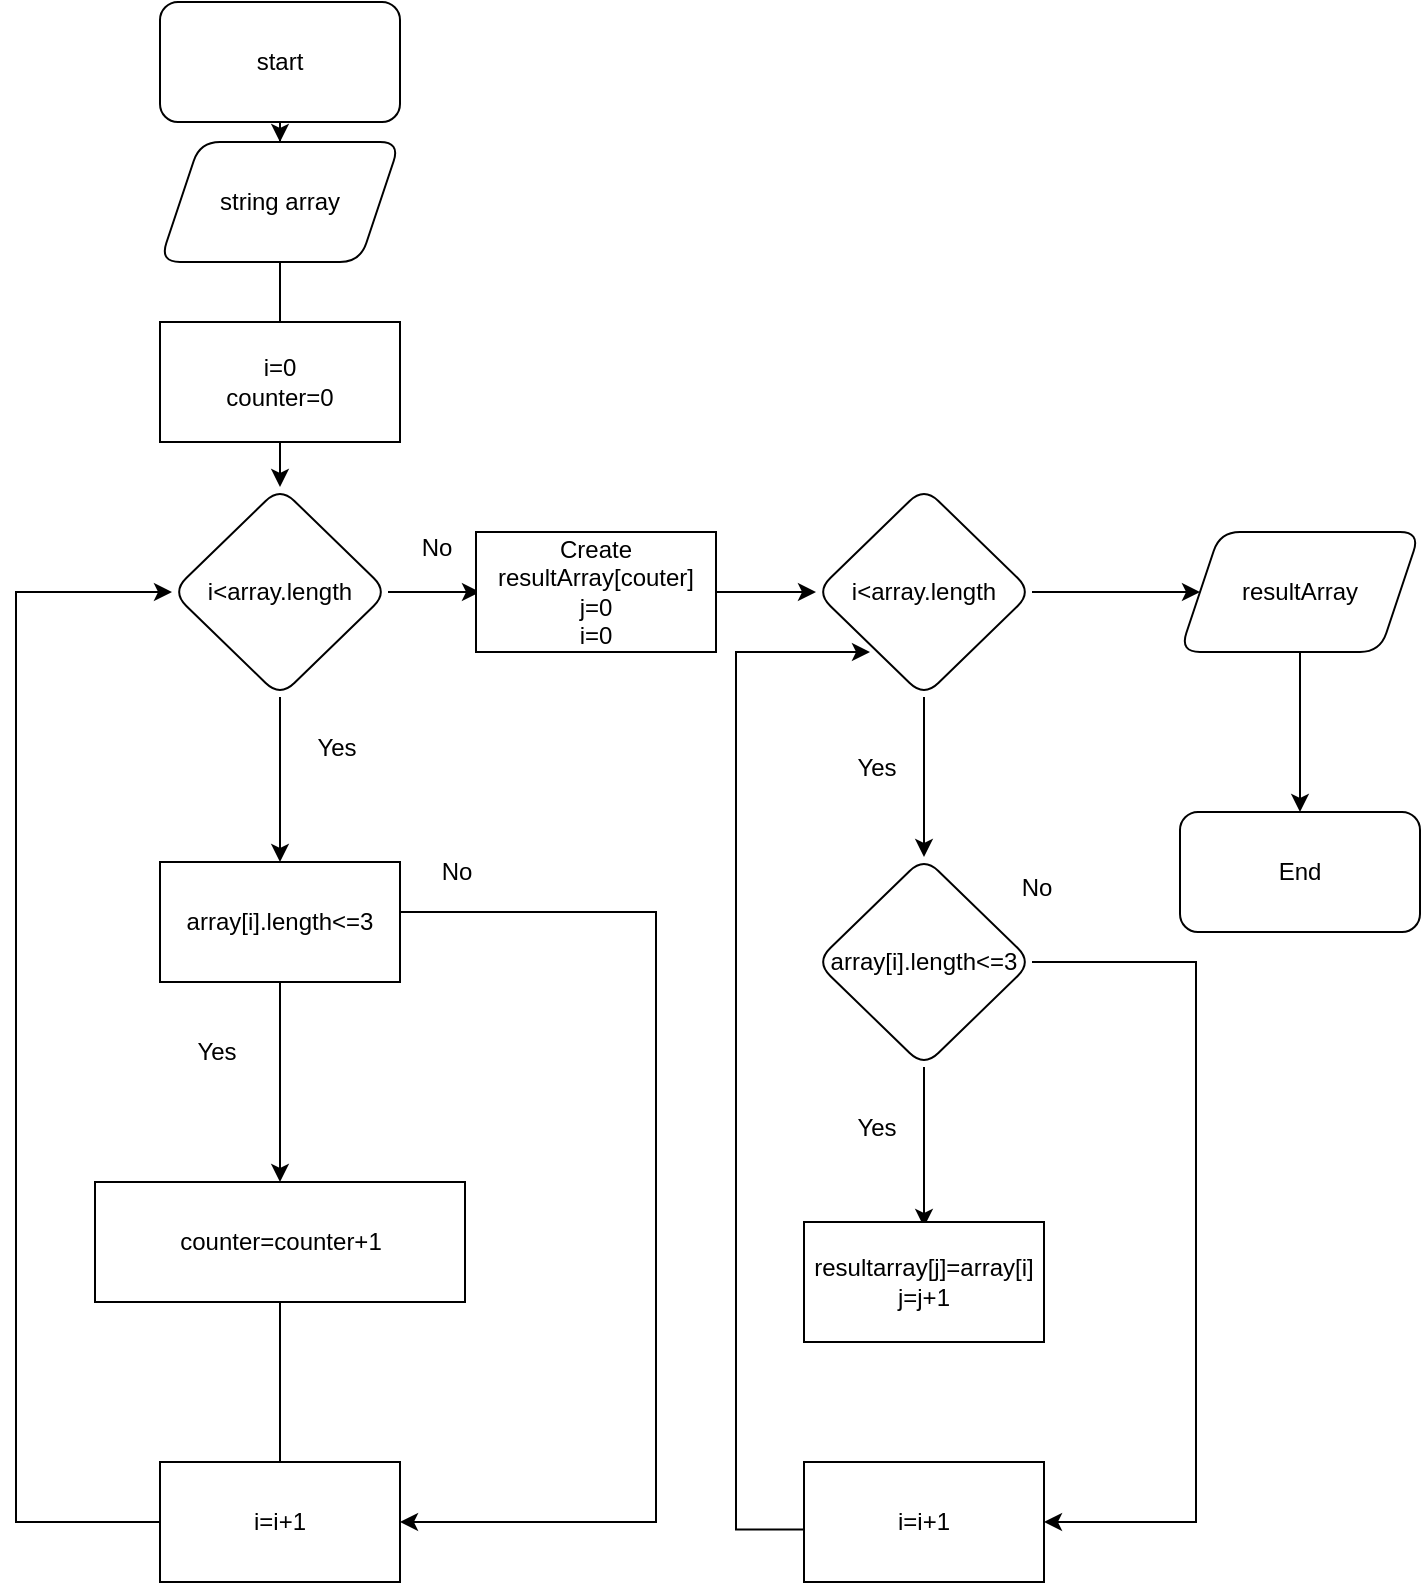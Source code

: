 <mxfile version="24.0.7" type="device">
  <diagram name="Страница — 1" id="crG8iguyDtiMBC2zopK3">
    <mxGraphModel dx="792" dy="1192" grid="1" gridSize="10" guides="1" tooltips="1" connect="1" arrows="1" fold="1" page="1" pageScale="1" pageWidth="827" pageHeight="1169" math="0" shadow="0">
      <root>
        <mxCell id="0" />
        <mxCell id="1" parent="0" />
        <mxCell id="4Wynki-R0ndvqOsv46pi-3" value="" style="edgeStyle=orthogonalEdgeStyle;rounded=0;orthogonalLoop=1;jettySize=auto;html=1;" parent="1" source="4Wynki-R0ndvqOsv46pi-1" target="4Wynki-R0ndvqOsv46pi-2" edge="1">
          <mxGeometry relative="1" as="geometry" />
        </mxCell>
        <mxCell id="4Wynki-R0ndvqOsv46pi-1" value="start" style="rounded=1;whiteSpace=wrap;html=1;" parent="1" vertex="1">
          <mxGeometry x="252" y="50" width="120" height="60" as="geometry" />
        </mxCell>
        <mxCell id="4Wynki-R0ndvqOsv46pi-5" value="" style="edgeStyle=orthogonalEdgeStyle;rounded=0;orthogonalLoop=1;jettySize=auto;html=1;" parent="1" source="4Wynki-R0ndvqOsv46pi-2" target="4Wynki-R0ndvqOsv46pi-4" edge="1">
          <mxGeometry relative="1" as="geometry" />
        </mxCell>
        <mxCell id="4Wynki-R0ndvqOsv46pi-2" value="string array" style="shape=parallelogram;perimeter=parallelogramPerimeter;whiteSpace=wrap;html=1;fixedSize=1;rounded=1;" parent="1" vertex="1">
          <mxGeometry x="252" y="120" width="120" height="60" as="geometry" />
        </mxCell>
        <mxCell id="4Wynki-R0ndvqOsv46pi-7" value="" style="edgeStyle=orthogonalEdgeStyle;rounded=0;orthogonalLoop=1;jettySize=auto;html=1;" parent="1" source="4Wynki-R0ndvqOsv46pi-4" edge="1">
          <mxGeometry relative="1" as="geometry">
            <mxPoint x="412" y="345" as="targetPoint" />
          </mxGeometry>
        </mxCell>
        <mxCell id="4Wynki-R0ndvqOsv46pi-11" value="" style="edgeStyle=orthogonalEdgeStyle;rounded=0;orthogonalLoop=1;jettySize=auto;html=1;" parent="1" source="4Wynki-R0ndvqOsv46pi-4" target="4Wynki-R0ndvqOsv46pi-24" edge="1">
          <mxGeometry relative="1" as="geometry">
            <mxPoint x="312" y="475" as="targetPoint" />
          </mxGeometry>
        </mxCell>
        <mxCell id="4Wynki-R0ndvqOsv46pi-4" value="i&amp;lt;array.length" style="rhombus;whiteSpace=wrap;html=1;rounded=1;" parent="1" vertex="1">
          <mxGeometry x="258" y="292.5" width="108" height="105" as="geometry" />
        </mxCell>
        <mxCell id="4Wynki-R0ndvqOsv46pi-55" style="edgeStyle=orthogonalEdgeStyle;rounded=0;orthogonalLoop=1;jettySize=auto;html=1;entryX=1;entryY=0.5;entryDx=0;entryDy=0;" parent="1" target="kroDBl-xlzWbaWM1DGA_-5" edge="1">
          <mxGeometry relative="1" as="geometry">
            <mxPoint x="372" y="505" as="sourcePoint" />
            <mxPoint x="494" y="690" as="targetPoint" />
            <Array as="points">
              <mxPoint x="500" y="505" />
              <mxPoint x="500" y="810" />
            </Array>
          </mxGeometry>
        </mxCell>
        <mxCell id="4Wynki-R0ndvqOsv46pi-23" style="edgeStyle=orthogonalEdgeStyle;rounded=0;orthogonalLoop=1;jettySize=auto;html=1;entryX=0;entryY=0.5;entryDx=0;entryDy=0;" parent="1" source="4Wynki-R0ndvqOsv46pi-16" target="4Wynki-R0ndvqOsv46pi-4" edge="1">
          <mxGeometry relative="1" as="geometry">
            <Array as="points">
              <mxPoint x="312" y="810" />
              <mxPoint x="180" y="810" />
              <mxPoint x="180" y="345" />
            </Array>
          </mxGeometry>
        </mxCell>
        <mxCell id="4Wynki-R0ndvqOsv46pi-16" value="counter=counter+1" style="whiteSpace=wrap;html=1;rounded=0;" parent="1" vertex="1">
          <mxGeometry x="219.5" y="640" width="185" height="60" as="geometry" />
        </mxCell>
        <mxCell id="4Wynki-R0ndvqOsv46pi-38" style="edgeStyle=orthogonalEdgeStyle;rounded=0;orthogonalLoop=1;jettySize=auto;html=1;" parent="1" source="4Wynki-R0ndvqOsv46pi-24" target="4Wynki-R0ndvqOsv46pi-16" edge="1">
          <mxGeometry relative="1" as="geometry" />
        </mxCell>
        <mxCell id="4Wynki-R0ndvqOsv46pi-24" value="array[i].length&amp;lt;=3" style="whiteSpace=wrap;html=1;rounded=0;" parent="1" vertex="1">
          <mxGeometry x="252" y="480" width="120" height="60" as="geometry" />
        </mxCell>
        <mxCell id="4Wynki-R0ndvqOsv46pi-35" value="No" style="text;html=1;align=center;verticalAlign=middle;resizable=0;points=[];autosize=1;strokeColor=none;fillColor=none;" parent="1" vertex="1">
          <mxGeometry x="380" y="470" width="40" height="30" as="geometry" />
        </mxCell>
        <mxCell id="4Wynki-R0ndvqOsv46pi-52" value="Yes" style="text;html=1;align=center;verticalAlign=middle;resizable=0;points=[];autosize=1;strokeColor=none;fillColor=none;" parent="1" vertex="1">
          <mxGeometry x="260" y="560" width="40" height="30" as="geometry" />
        </mxCell>
        <mxCell id="kroDBl-xlzWbaWM1DGA_-2" value="i=0&lt;div&gt;counter=0&lt;/div&gt;" style="rounded=0;whiteSpace=wrap;html=1;" vertex="1" parent="1">
          <mxGeometry x="252" y="210" width="120" height="60" as="geometry" />
        </mxCell>
        <mxCell id="kroDBl-xlzWbaWM1DGA_-3" value="No" style="text;html=1;align=center;verticalAlign=middle;resizable=0;points=[];autosize=1;strokeColor=none;fillColor=none;" vertex="1" parent="1">
          <mxGeometry x="370" y="308" width="40" height="30" as="geometry" />
        </mxCell>
        <mxCell id="kroDBl-xlzWbaWM1DGA_-4" value="Yes" style="text;html=1;align=center;verticalAlign=middle;resizable=0;points=[];autosize=1;strokeColor=none;fillColor=none;" vertex="1" parent="1">
          <mxGeometry x="320" y="408" width="40" height="30" as="geometry" />
        </mxCell>
        <mxCell id="kroDBl-xlzWbaWM1DGA_-6" value="" style="endArrow=none;html=1;rounded=0;" edge="1" parent="1" target="kroDBl-xlzWbaWM1DGA_-5">
          <mxGeometry width="50" height="50" relative="1" as="geometry">
            <mxPoint x="310" y="810" as="sourcePoint" />
            <mxPoint x="500" y="810" as="targetPoint" />
          </mxGeometry>
        </mxCell>
        <mxCell id="kroDBl-xlzWbaWM1DGA_-5" value="i=i+1" style="rounded=0;whiteSpace=wrap;html=1;" vertex="1" parent="1">
          <mxGeometry x="252" y="780" width="120" height="60" as="geometry" />
        </mxCell>
        <mxCell id="kroDBl-xlzWbaWM1DGA_-9" value="" style="edgeStyle=orthogonalEdgeStyle;rounded=0;orthogonalLoop=1;jettySize=auto;html=1;" edge="1" parent="1" source="kroDBl-xlzWbaWM1DGA_-7" target="kroDBl-xlzWbaWM1DGA_-8">
          <mxGeometry relative="1" as="geometry" />
        </mxCell>
        <mxCell id="kroDBl-xlzWbaWM1DGA_-7" value="Create resultArray[couter]&lt;div&gt;j=0&lt;/div&gt;&lt;div&gt;i=0&lt;/div&gt;" style="rounded=0;whiteSpace=wrap;html=1;" vertex="1" parent="1">
          <mxGeometry x="410" y="315" width="120" height="60" as="geometry" />
        </mxCell>
        <mxCell id="kroDBl-xlzWbaWM1DGA_-11" value="" style="edgeStyle=orthogonalEdgeStyle;rounded=0;orthogonalLoop=1;jettySize=auto;html=1;" edge="1" parent="1" source="kroDBl-xlzWbaWM1DGA_-8" target="kroDBl-xlzWbaWM1DGA_-10">
          <mxGeometry relative="1" as="geometry" />
        </mxCell>
        <mxCell id="kroDBl-xlzWbaWM1DGA_-24" value="" style="edgeStyle=orthogonalEdgeStyle;rounded=0;orthogonalLoop=1;jettySize=auto;html=1;" edge="1" parent="1" source="kroDBl-xlzWbaWM1DGA_-8" target="kroDBl-xlzWbaWM1DGA_-23">
          <mxGeometry relative="1" as="geometry" />
        </mxCell>
        <mxCell id="kroDBl-xlzWbaWM1DGA_-8" value="i&amp;lt;array.length" style="rhombus;whiteSpace=wrap;html=1;rounded=1;" vertex="1" parent="1">
          <mxGeometry x="580" y="292.5" width="108" height="105" as="geometry" />
        </mxCell>
        <mxCell id="kroDBl-xlzWbaWM1DGA_-13" value="" style="edgeStyle=orthogonalEdgeStyle;rounded=0;orthogonalLoop=1;jettySize=auto;html=1;" edge="1" parent="1" source="kroDBl-xlzWbaWM1DGA_-10">
          <mxGeometry relative="1" as="geometry">
            <mxPoint x="634" y="662.5" as="targetPoint" />
          </mxGeometry>
        </mxCell>
        <mxCell id="kroDBl-xlzWbaWM1DGA_-10" value="array[i].length&amp;lt;=3" style="rhombus;whiteSpace=wrap;html=1;rounded=1;" vertex="1" parent="1">
          <mxGeometry x="580" y="477.5" width="108" height="105" as="geometry" />
        </mxCell>
        <mxCell id="kroDBl-xlzWbaWM1DGA_-14" value="resultarray[j]=array[i]&lt;div&gt;j=j+1&lt;/div&gt;" style="rounded=0;whiteSpace=wrap;html=1;" vertex="1" parent="1">
          <mxGeometry x="574" y="660" width="120" height="60" as="geometry" />
        </mxCell>
        <mxCell id="kroDBl-xlzWbaWM1DGA_-15" value="Yes" style="text;html=1;align=center;verticalAlign=middle;resizable=0;points=[];autosize=1;strokeColor=none;fillColor=none;" vertex="1" parent="1">
          <mxGeometry x="590" y="418" width="40" height="30" as="geometry" />
        </mxCell>
        <mxCell id="kroDBl-xlzWbaWM1DGA_-16" value="Yes" style="text;html=1;align=center;verticalAlign=middle;resizable=0;points=[];autosize=1;strokeColor=none;fillColor=none;" vertex="1" parent="1">
          <mxGeometry x="590" y="598" width="40" height="30" as="geometry" />
        </mxCell>
        <mxCell id="kroDBl-xlzWbaWM1DGA_-20" value="" style="edgeStyle=orthogonalEdgeStyle;rounded=0;orthogonalLoop=1;jettySize=auto;html=1;" edge="1" parent="1" source="kroDBl-xlzWbaWM1DGA_-10" target="kroDBl-xlzWbaWM1DGA_-19">
          <mxGeometry relative="1" as="geometry">
            <mxPoint x="688" y="530" as="sourcePoint" />
            <mxPoint x="762" y="530" as="targetPoint" />
            <Array as="points">
              <mxPoint x="770" y="530" />
              <mxPoint x="770" y="810" />
            </Array>
          </mxGeometry>
        </mxCell>
        <mxCell id="kroDBl-xlzWbaWM1DGA_-22" style="edgeStyle=orthogonalEdgeStyle;rounded=0;orthogonalLoop=1;jettySize=auto;html=1;entryX=0;entryY=1;entryDx=0;entryDy=0;" edge="1" parent="1">
          <mxGeometry relative="1" as="geometry">
            <mxPoint x="574" y="813.75" as="sourcePoint" />
            <mxPoint x="607" y="375" as="targetPoint" />
            <Array as="points">
              <mxPoint x="540" y="814" />
              <mxPoint x="540" y="375" />
            </Array>
          </mxGeometry>
        </mxCell>
        <mxCell id="kroDBl-xlzWbaWM1DGA_-19" value="i=i+1" style="rounded=0;whiteSpace=wrap;html=1;" vertex="1" parent="1">
          <mxGeometry x="574" y="780" width="120" height="60" as="geometry" />
        </mxCell>
        <mxCell id="kroDBl-xlzWbaWM1DGA_-21" value="No" style="text;html=1;align=center;verticalAlign=middle;resizable=0;points=[];autosize=1;strokeColor=none;fillColor=none;" vertex="1" parent="1">
          <mxGeometry x="670" y="478" width="40" height="30" as="geometry" />
        </mxCell>
        <mxCell id="kroDBl-xlzWbaWM1DGA_-26" value="" style="edgeStyle=orthogonalEdgeStyle;rounded=0;orthogonalLoop=1;jettySize=auto;html=1;" edge="1" parent="1" source="kroDBl-xlzWbaWM1DGA_-23" target="kroDBl-xlzWbaWM1DGA_-25">
          <mxGeometry relative="1" as="geometry" />
        </mxCell>
        <mxCell id="kroDBl-xlzWbaWM1DGA_-23" value="resultArray" style="shape=parallelogram;perimeter=parallelogramPerimeter;whiteSpace=wrap;html=1;fixedSize=1;rounded=1;" vertex="1" parent="1">
          <mxGeometry x="762" y="315" width="120" height="60" as="geometry" />
        </mxCell>
        <mxCell id="kroDBl-xlzWbaWM1DGA_-25" value="End" style="whiteSpace=wrap;html=1;rounded=1;" vertex="1" parent="1">
          <mxGeometry x="762" y="455" width="120" height="60" as="geometry" />
        </mxCell>
      </root>
    </mxGraphModel>
  </diagram>
</mxfile>
